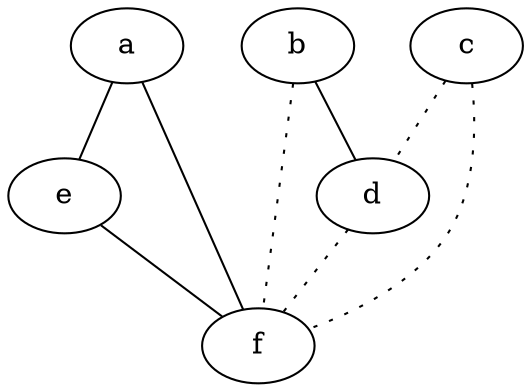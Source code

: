 graph {
a -- e;
a -- f;
b -- d;
b -- f [style=dotted];
c -- d [style=dotted];
c -- f [style=dotted];
d -- f [style=dotted];
e -- f;
}
